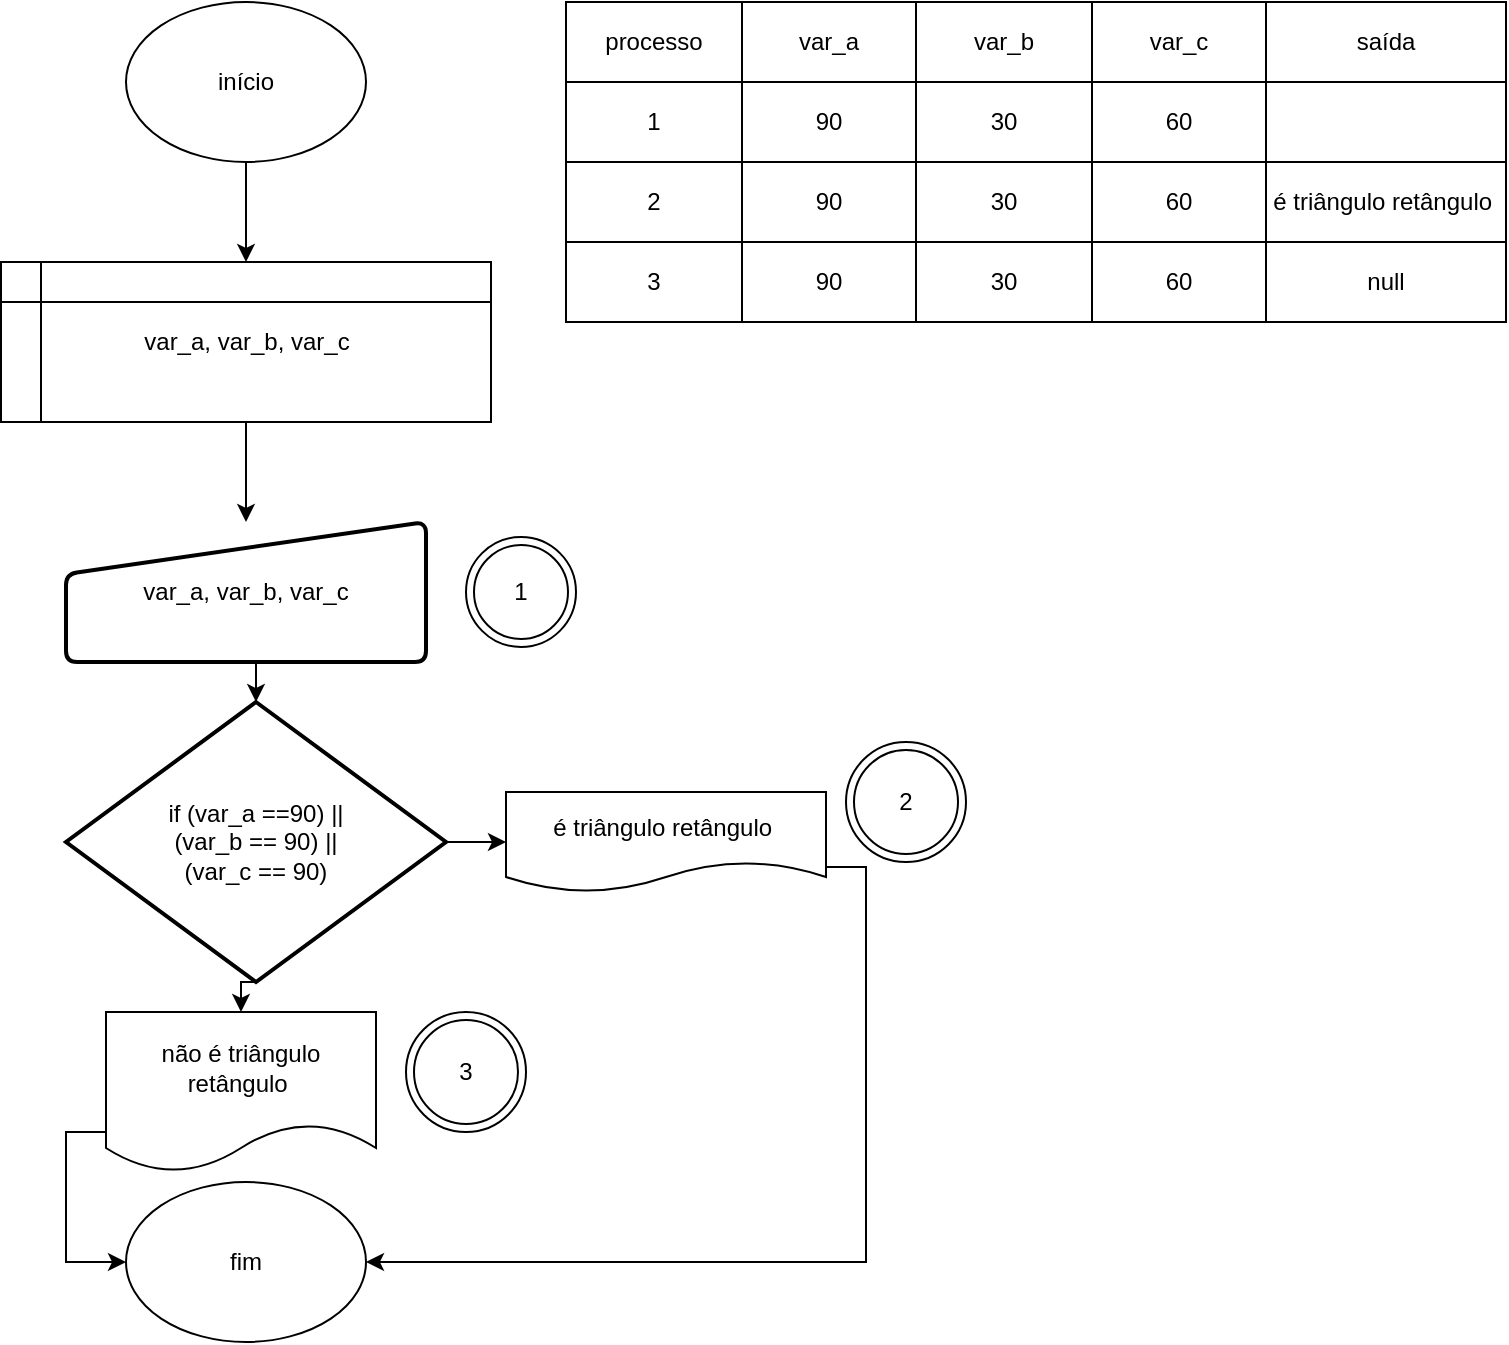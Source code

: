 <mxfile version="13.7.2" type="device"><diagram id="01vWry2ugcO_xULkKNit" name="Page-1"><mxGraphModel dx="1662" dy="762" grid="1" gridSize="10" guides="1" tooltips="1" connect="1" arrows="1" fold="1" page="1" pageScale="1" pageWidth="827" pageHeight="1169" math="0" shadow="0"><root><mxCell id="0"/><mxCell id="1" parent="0"/><mxCell id="TQxPqvb1V4M6Vd3-wycS-5" style="edgeStyle=orthogonalEdgeStyle;rounded=0;orthogonalLoop=1;jettySize=auto;html=1;exitX=0.5;exitY=1;exitDx=0;exitDy=0;" parent="1" source="TQxPqvb1V4M6Vd3-wycS-1" edge="1"><mxGeometry relative="1" as="geometry"><mxPoint x="130" y="180" as="targetPoint"/></mxGeometry></mxCell><mxCell id="TQxPqvb1V4M6Vd3-wycS-1" value="início" style="ellipse;whiteSpace=wrap;html=1;" parent="1" vertex="1"><mxGeometry x="70" y="50" width="120" height="80" as="geometry"/></mxCell><mxCell id="TQxPqvb1V4M6Vd3-wycS-6" style="edgeStyle=orthogonalEdgeStyle;rounded=0;orthogonalLoop=1;jettySize=auto;html=1;exitX=0.5;exitY=1;exitDx=0;exitDy=0;entryX=0.5;entryY=0;entryDx=0;entryDy=0;" parent="1" source="TQxPqvb1V4M6Vd3-wycS-2" target="TQxPqvb1V4M6Vd3-wycS-3" edge="1"><mxGeometry relative="1" as="geometry"/></mxCell><mxCell id="TQxPqvb1V4M6Vd3-wycS-2" value="var_a, var_b, var_c" style="shape=internalStorage;whiteSpace=wrap;html=1;backgroundOutline=1;" parent="1" vertex="1"><mxGeometry x="7.5" y="180" width="245" height="80" as="geometry"/></mxCell><mxCell id="TQxPqvb1V4M6Vd3-wycS-8" style="edgeStyle=orthogonalEdgeStyle;rounded=0;orthogonalLoop=1;jettySize=auto;html=1;exitX=0.5;exitY=1;exitDx=0;exitDy=0;entryX=0.5;entryY=0;entryDx=0;entryDy=0;entryPerimeter=0;" parent="1" source="TQxPqvb1V4M6Vd3-wycS-3" target="TQxPqvb1V4M6Vd3-wycS-7" edge="1"><mxGeometry relative="1" as="geometry"/></mxCell><mxCell id="TQxPqvb1V4M6Vd3-wycS-3" value="var_a, var_b, var_c" style="html=1;strokeWidth=2;shape=manualInput;whiteSpace=wrap;rounded=1;size=26;arcSize=11;" parent="1" vertex="1"><mxGeometry x="40" y="310" width="180" height="70" as="geometry"/></mxCell><mxCell id="-_4lA-wBhrxH92cNwTD1-2" style="edgeStyle=orthogonalEdgeStyle;rounded=0;orthogonalLoop=1;jettySize=auto;html=1;exitX=1;exitY=0.5;exitDx=0;exitDy=0;exitPerimeter=0;" parent="1" source="TQxPqvb1V4M6Vd3-wycS-7" target="DOtL_3rfCMbObEZxCDpA-16" edge="1"><mxGeometry relative="1" as="geometry"/></mxCell><mxCell id="-_4lA-wBhrxH92cNwTD1-3" style="edgeStyle=orthogonalEdgeStyle;rounded=0;orthogonalLoop=1;jettySize=auto;html=1;exitX=0.5;exitY=1;exitDx=0;exitDy=0;exitPerimeter=0;entryX=0.5;entryY=0;entryDx=0;entryDy=0;" parent="1" source="TQxPqvb1V4M6Vd3-wycS-7" target="TQxPqvb1V4M6Vd3-wycS-12" edge="1"><mxGeometry relative="1" as="geometry"/></mxCell><mxCell id="TQxPqvb1V4M6Vd3-wycS-7" value="if (var_a ==90) || &lt;br&gt;(var_b == 90) || &lt;br&gt;(var_c == 90)" style="strokeWidth=2;html=1;shape=mxgraph.flowchart.decision;whiteSpace=wrap;" parent="1" vertex="1"><mxGeometry x="40" y="400" width="190" height="140" as="geometry"/></mxCell><mxCell id="TQxPqvb1V4M6Vd3-wycS-11" value="fim" style="ellipse;whiteSpace=wrap;html=1;" parent="1" vertex="1"><mxGeometry x="70" y="640" width="120" height="80" as="geometry"/></mxCell><mxCell id="-_4lA-wBhrxH92cNwTD1-1" style="edgeStyle=orthogonalEdgeStyle;rounded=0;orthogonalLoop=1;jettySize=auto;html=1;exitX=0;exitY=0.75;exitDx=0;exitDy=0;entryX=0;entryY=0.5;entryDx=0;entryDy=0;" parent="1" source="TQxPqvb1V4M6Vd3-wycS-12" target="TQxPqvb1V4M6Vd3-wycS-11" edge="1"><mxGeometry relative="1" as="geometry"/></mxCell><mxCell id="TQxPqvb1V4M6Vd3-wycS-12" value="não é triângulo retângulo&amp;nbsp;" style="shape=document;whiteSpace=wrap;html=1;boundedLbl=1;" parent="1" vertex="1"><mxGeometry x="60" y="555" width="135" height="80" as="geometry"/></mxCell><mxCell id="TQxPqvb1V4M6Vd3-wycS-30" value="1" style="ellipse;shape=doubleEllipse;whiteSpace=wrap;html=1;aspect=fixed;" parent="1" vertex="1"><mxGeometry x="240" y="317.5" width="55" height="55" as="geometry"/></mxCell><mxCell id="TQxPqvb1V4M6Vd3-wycS-31" value="2" style="ellipse;shape=doubleEllipse;whiteSpace=wrap;html=1;aspect=fixed;" parent="1" vertex="1"><mxGeometry x="430" y="420" width="60" height="60" as="geometry"/></mxCell><mxCell id="TQxPqvb1V4M6Vd3-wycS-33" value="3&lt;br&gt;" style="ellipse;shape=doubleEllipse;whiteSpace=wrap;html=1;aspect=fixed;" parent="1" vertex="1"><mxGeometry x="210" y="555" width="60" height="60" as="geometry"/></mxCell><mxCell id="-_4lA-wBhrxH92cNwTD1-4" style="edgeStyle=orthogonalEdgeStyle;rounded=0;orthogonalLoop=1;jettySize=auto;html=1;exitX=1;exitY=0.75;exitDx=0;exitDy=0;entryX=1;entryY=0.5;entryDx=0;entryDy=0;" parent="1" source="DOtL_3rfCMbObEZxCDpA-16" target="TQxPqvb1V4M6Vd3-wycS-11" edge="1"><mxGeometry relative="1" as="geometry"/></mxCell><mxCell id="DOtL_3rfCMbObEZxCDpA-16" value="é triângulo retângulo&amp;nbsp;" style="shape=document;whiteSpace=wrap;html=1;boundedLbl=1;" parent="1" vertex="1"><mxGeometry x="260" y="445" width="160" height="50" as="geometry"/></mxCell><mxCell id="TQxPqvb1V4M6Vd3-wycS-17" value="" style="shape=table;html=1;whiteSpace=wrap;startSize=0;container=1;collapsible=0;childLayout=tableLayout;" parent="1" vertex="1"><mxGeometry x="290" y="50" width="470" height="160.0" as="geometry"/></mxCell><mxCell id="TQxPqvb1V4M6Vd3-wycS-18" value="" style="shape=partialRectangle;html=1;whiteSpace=wrap;collapsible=0;dropTarget=0;pointerEvents=0;fillColor=none;top=0;left=0;bottom=0;right=0;points=[[0,0.5],[1,0.5]];portConstraint=eastwest;" parent="TQxPqvb1V4M6Vd3-wycS-17" vertex="1"><mxGeometry width="470" height="40" as="geometry"/></mxCell><mxCell id="TQxPqvb1V4M6Vd3-wycS-19" value="processo" style="shape=partialRectangle;html=1;whiteSpace=wrap;connectable=0;fillColor=none;top=0;left=0;bottom=0;right=0;overflow=hidden;" parent="TQxPqvb1V4M6Vd3-wycS-18" vertex="1"><mxGeometry width="88" height="40" as="geometry"/></mxCell><mxCell id="TQxPqvb1V4M6Vd3-wycS-20" value="var_a" style="shape=partialRectangle;html=1;whiteSpace=wrap;connectable=0;fillColor=none;top=0;left=0;bottom=0;right=0;overflow=hidden;" parent="TQxPqvb1V4M6Vd3-wycS-18" vertex="1"><mxGeometry x="88" width="87" height="40" as="geometry"/></mxCell><mxCell id="TQxPqvb1V4M6Vd3-wycS-21" value="var_b" style="shape=partialRectangle;html=1;whiteSpace=wrap;connectable=0;fillColor=none;top=0;left=0;bottom=0;right=0;overflow=hidden;" parent="TQxPqvb1V4M6Vd3-wycS-18" vertex="1"><mxGeometry x="175" width="88" height="40" as="geometry"/></mxCell><mxCell id="TQxPqvb1V4M6Vd3-wycS-38" value="var_c" style="shape=partialRectangle;html=1;whiteSpace=wrap;connectable=0;fillColor=none;top=0;left=0;bottom=0;right=0;overflow=hidden;" parent="TQxPqvb1V4M6Vd3-wycS-18" vertex="1"><mxGeometry x="263" width="87" height="40" as="geometry"/></mxCell><mxCell id="DOtL_3rfCMbObEZxCDpA-20" value="saída" style="shape=partialRectangle;html=1;whiteSpace=wrap;connectable=0;fillColor=none;top=0;left=0;bottom=0;right=0;overflow=hidden;" parent="TQxPqvb1V4M6Vd3-wycS-18" vertex="1"><mxGeometry x="350" width="120" height="40" as="geometry"/></mxCell><mxCell id="TQxPqvb1V4M6Vd3-wycS-22" value="" style="shape=partialRectangle;html=1;whiteSpace=wrap;collapsible=0;dropTarget=0;pointerEvents=0;fillColor=none;top=0;left=0;bottom=0;right=0;points=[[0,0.5],[1,0.5]];portConstraint=eastwest;" parent="TQxPqvb1V4M6Vd3-wycS-17" vertex="1"><mxGeometry y="40" width="470" height="40" as="geometry"/></mxCell><mxCell id="TQxPqvb1V4M6Vd3-wycS-23" value="1" style="shape=partialRectangle;html=1;whiteSpace=wrap;connectable=0;fillColor=none;top=0;left=0;bottom=0;right=0;overflow=hidden;" parent="TQxPqvb1V4M6Vd3-wycS-22" vertex="1"><mxGeometry width="88" height="40" as="geometry"/></mxCell><mxCell id="TQxPqvb1V4M6Vd3-wycS-24" value="90" style="shape=partialRectangle;html=1;whiteSpace=wrap;connectable=0;fillColor=none;top=0;left=0;bottom=0;right=0;overflow=hidden;" parent="TQxPqvb1V4M6Vd3-wycS-22" vertex="1"><mxGeometry x="88" width="87" height="40" as="geometry"/></mxCell><mxCell id="TQxPqvb1V4M6Vd3-wycS-25" value="30" style="shape=partialRectangle;html=1;whiteSpace=wrap;connectable=0;fillColor=none;top=0;left=0;bottom=0;right=0;overflow=hidden;" parent="TQxPqvb1V4M6Vd3-wycS-22" vertex="1"><mxGeometry x="175" width="88" height="40" as="geometry"/></mxCell><mxCell id="TQxPqvb1V4M6Vd3-wycS-39" value="60" style="shape=partialRectangle;html=1;whiteSpace=wrap;connectable=0;fillColor=none;top=0;left=0;bottom=0;right=0;overflow=hidden;" parent="TQxPqvb1V4M6Vd3-wycS-22" vertex="1"><mxGeometry x="263" width="87" height="40" as="geometry"/></mxCell><mxCell id="DOtL_3rfCMbObEZxCDpA-21" style="shape=partialRectangle;html=1;whiteSpace=wrap;connectable=0;fillColor=none;top=0;left=0;bottom=0;right=0;overflow=hidden;" parent="TQxPqvb1V4M6Vd3-wycS-22" vertex="1"><mxGeometry x="350" width="120" height="40" as="geometry"/></mxCell><mxCell id="TQxPqvb1V4M6Vd3-wycS-26" value="" style="shape=partialRectangle;html=1;whiteSpace=wrap;collapsible=0;dropTarget=0;pointerEvents=0;fillColor=none;top=0;left=0;bottom=0;right=0;points=[[0,0.5],[1,0.5]];portConstraint=eastwest;" parent="TQxPqvb1V4M6Vd3-wycS-17" vertex="1"><mxGeometry y="80" width="470" height="40" as="geometry"/></mxCell><mxCell id="TQxPqvb1V4M6Vd3-wycS-27" value="2" style="shape=partialRectangle;html=1;whiteSpace=wrap;connectable=0;fillColor=none;top=0;left=0;bottom=0;right=0;overflow=hidden;" parent="TQxPqvb1V4M6Vd3-wycS-26" vertex="1"><mxGeometry width="88" height="40" as="geometry"/></mxCell><mxCell id="TQxPqvb1V4M6Vd3-wycS-28" value="90" style="shape=partialRectangle;html=1;whiteSpace=wrap;connectable=0;fillColor=none;top=0;left=0;bottom=0;right=0;overflow=hidden;" parent="TQxPqvb1V4M6Vd3-wycS-26" vertex="1"><mxGeometry x="88" width="87" height="40" as="geometry"/></mxCell><mxCell id="TQxPqvb1V4M6Vd3-wycS-29" value="30" style="shape=partialRectangle;html=1;whiteSpace=wrap;connectable=0;fillColor=none;top=0;left=0;bottom=0;right=0;overflow=hidden;" parent="TQxPqvb1V4M6Vd3-wycS-26" vertex="1"><mxGeometry x="175" width="88" height="40" as="geometry"/></mxCell><mxCell id="TQxPqvb1V4M6Vd3-wycS-40" value="60" style="shape=partialRectangle;html=1;whiteSpace=wrap;connectable=0;fillColor=none;top=0;left=0;bottom=0;right=0;overflow=hidden;" parent="TQxPqvb1V4M6Vd3-wycS-26" vertex="1"><mxGeometry x="263" width="87" height="40" as="geometry"/></mxCell><mxCell id="DOtL_3rfCMbObEZxCDpA-22" value="é triângulo retângulo&amp;nbsp;" style="shape=partialRectangle;html=1;whiteSpace=wrap;connectable=0;fillColor=none;top=0;left=0;bottom=0;right=0;overflow=hidden;" parent="TQxPqvb1V4M6Vd3-wycS-26" vertex="1"><mxGeometry x="350" width="120" height="40" as="geometry"/></mxCell><mxCell id="TQxPqvb1V4M6Vd3-wycS-34" style="shape=partialRectangle;html=1;whiteSpace=wrap;collapsible=0;dropTarget=0;pointerEvents=0;fillColor=none;top=0;left=0;bottom=0;right=0;points=[[0,0.5],[1,0.5]];portConstraint=eastwest;" parent="TQxPqvb1V4M6Vd3-wycS-17" vertex="1"><mxGeometry y="120" width="470" height="40" as="geometry"/></mxCell><mxCell id="TQxPqvb1V4M6Vd3-wycS-35" value="3" style="shape=partialRectangle;html=1;whiteSpace=wrap;connectable=0;fillColor=none;top=0;left=0;bottom=0;right=0;overflow=hidden;" parent="TQxPqvb1V4M6Vd3-wycS-34" vertex="1"><mxGeometry width="88" height="40" as="geometry"/></mxCell><mxCell id="TQxPqvb1V4M6Vd3-wycS-36" value="90" style="shape=partialRectangle;html=1;whiteSpace=wrap;connectable=0;fillColor=none;top=0;left=0;bottom=0;right=0;overflow=hidden;" parent="TQxPqvb1V4M6Vd3-wycS-34" vertex="1"><mxGeometry x="88" width="87" height="40" as="geometry"/></mxCell><mxCell id="TQxPqvb1V4M6Vd3-wycS-37" value="30" style="shape=partialRectangle;html=1;whiteSpace=wrap;connectable=0;fillColor=none;top=0;left=0;bottom=0;right=0;overflow=hidden;" parent="TQxPqvb1V4M6Vd3-wycS-34" vertex="1"><mxGeometry x="175" width="88" height="40" as="geometry"/></mxCell><mxCell id="TQxPqvb1V4M6Vd3-wycS-41" value="60" style="shape=partialRectangle;html=1;whiteSpace=wrap;connectable=0;fillColor=none;top=0;left=0;bottom=0;right=0;overflow=hidden;" parent="TQxPqvb1V4M6Vd3-wycS-34" vertex="1"><mxGeometry x="263" width="87" height="40" as="geometry"/></mxCell><mxCell id="DOtL_3rfCMbObEZxCDpA-23" value="null" style="shape=partialRectangle;html=1;whiteSpace=wrap;connectable=0;fillColor=none;top=0;left=0;bottom=0;right=0;overflow=hidden;" parent="TQxPqvb1V4M6Vd3-wycS-34" vertex="1"><mxGeometry x="350" width="120" height="40" as="geometry"/></mxCell></root></mxGraphModel></diagram></mxfile>